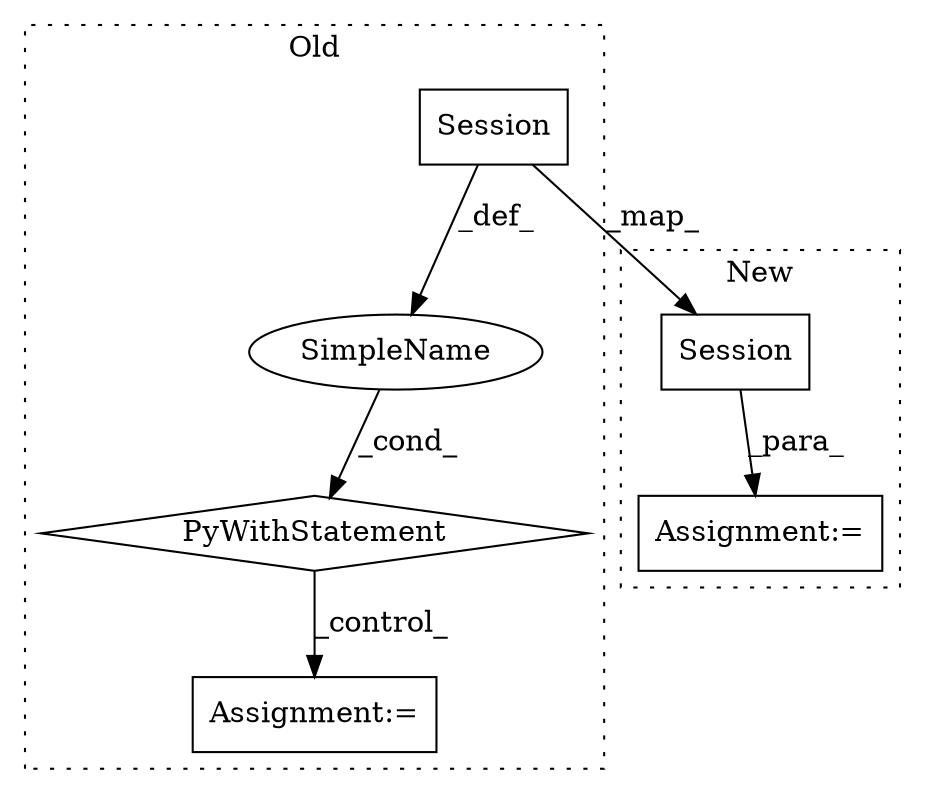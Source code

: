 digraph G {
subgraph cluster0 {
1 [label="Session" a="32" s="3985" l="9" shape="box"];
4 [label="PyWithStatement" a="104" s="3964,3994" l="10,2" shape="diamond"];
5 [label="SimpleName" a="42" s="" l="" shape="ellipse"];
6 [label="Assignment:=" a="7" s="4008" l="4" shape="box"];
label = "Old";
style="dotted";
}
subgraph cluster1 {
2 [label="Session" a="32" s="3940" l="9" shape="box"];
3 [label="Assignment:=" a="7" s="3928" l="1" shape="box"];
label = "New";
style="dotted";
}
1 -> 2 [label="_map_"];
1 -> 5 [label="_def_"];
2 -> 3 [label="_para_"];
4 -> 6 [label="_control_"];
5 -> 4 [label="_cond_"];
}